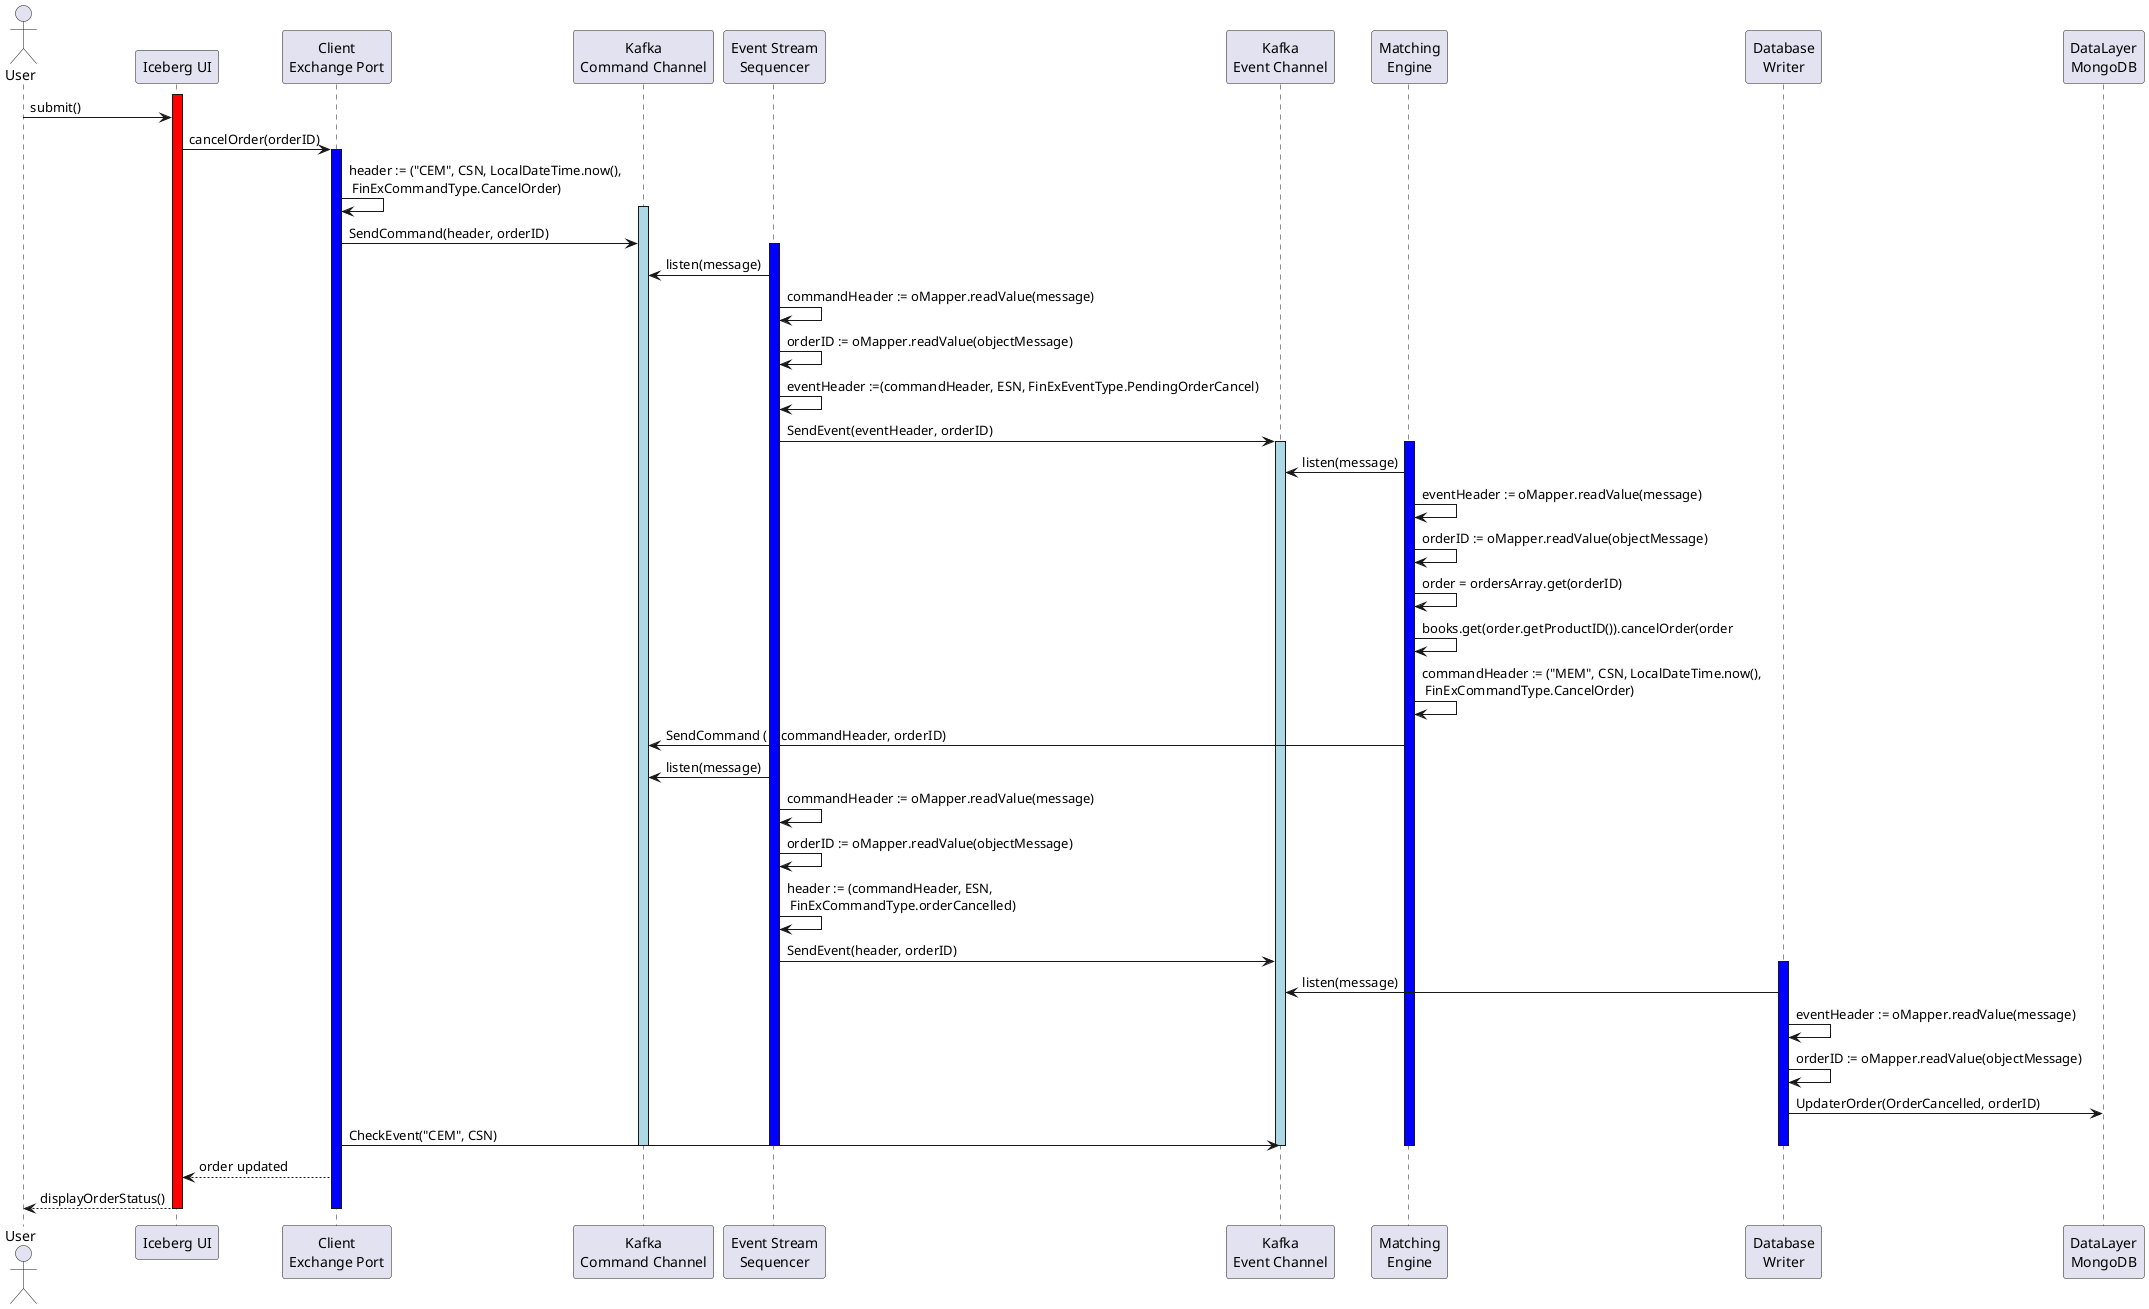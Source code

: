 @startuml
actor User as user
participant "Iceberg UI" as ice
participant "Client\nExchange Port" as server
participant "Kafka\nCommand Channel" as command
participant "Event Stream\nSequencer" as ess
participant "Kafka\nEvent Channel" as event
participant "Matching\nEngine" as mem
participant "Database\nWriter" as writer
participant "DataLayer\nMongoDB" as db

activate ice#red
user -> ice: submit()
ice-> server: cancelOrder(orderID)
activate server #blue

server -> server: header := ("CEM", CSN, LocalDateTime.now(),\n FinExCommandType.CancelOrder)
activate command #lightblue
server -> command: SendCommand(header, orderID)

activate ess #blue
command <- ess: listen(message)
ess -> ess: commandHeader := oMapper.readValue(message)
ess -> ess: orderID := oMapper.readValue(objectMessage)
ess -> ess: eventHeader :=(commandHeader, ESN, FinExEventType.PendingOrderCancel)
ess -> event: SendEvent(eventHeader, orderID)
activate event #lightblue



activate mem #blue
event <- mem: listen(message)


mem-> mem: eventHeader := oMapper.readValue(message)
mem-> mem: orderID := oMapper.readValue(objectMessage)
mem-> mem: order = ordersArray.get(orderID)
mem-> mem: books.get(order.getProductID()).cancelOrder(order
mem-> mem: commandHeader := ("MEM", CSN, LocalDateTime.now(),\n FinExCommandType.CancelOrder)
mem-> command: SendCommand (    commandHeader, orderID)



command <- ess: listen(message)
ess -> ess: commandHeader := oMapper.readValue(message)
ess -> ess: orderID := oMapper.readValue(objectMessage)
ess -> ess: header := (commandHeader, ESN,\n FinExCommandType.orderCancelled)
ess -> event: SendEvent(header, orderID)


activate writer #blue
event <- writer: listen(message)


writer -> writer: eventHeader := oMapper.readValue(message)
writer -> writer: orderID := oMapper.readValue(objectMessage)
writer -> db: UpdaterOrder(OrderCancelled, orderID)


server -> event: CheckEvent("CEM", CSN)

deactivate mem
deactivate command
deactivate ess
deactivate event
deactivate writer


server --> ice: order updated
ice--> user: displayOrderStatus()
deactivate server

deactivate ice
@enduml